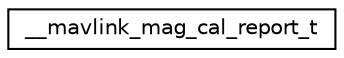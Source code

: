 digraph "Graphical Class Hierarchy"
{
 // INTERACTIVE_SVG=YES
  edge [fontname="Helvetica",fontsize="10",labelfontname="Helvetica",labelfontsize="10"];
  node [fontname="Helvetica",fontsize="10",shape=record];
  rankdir="LR";
  Node1 [label="__mavlink_mag_cal_report_t",height=0.2,width=0.4,color="black", fillcolor="white", style="filled",URL="$struct____mavlink__mag__cal__report__t.html"];
}
